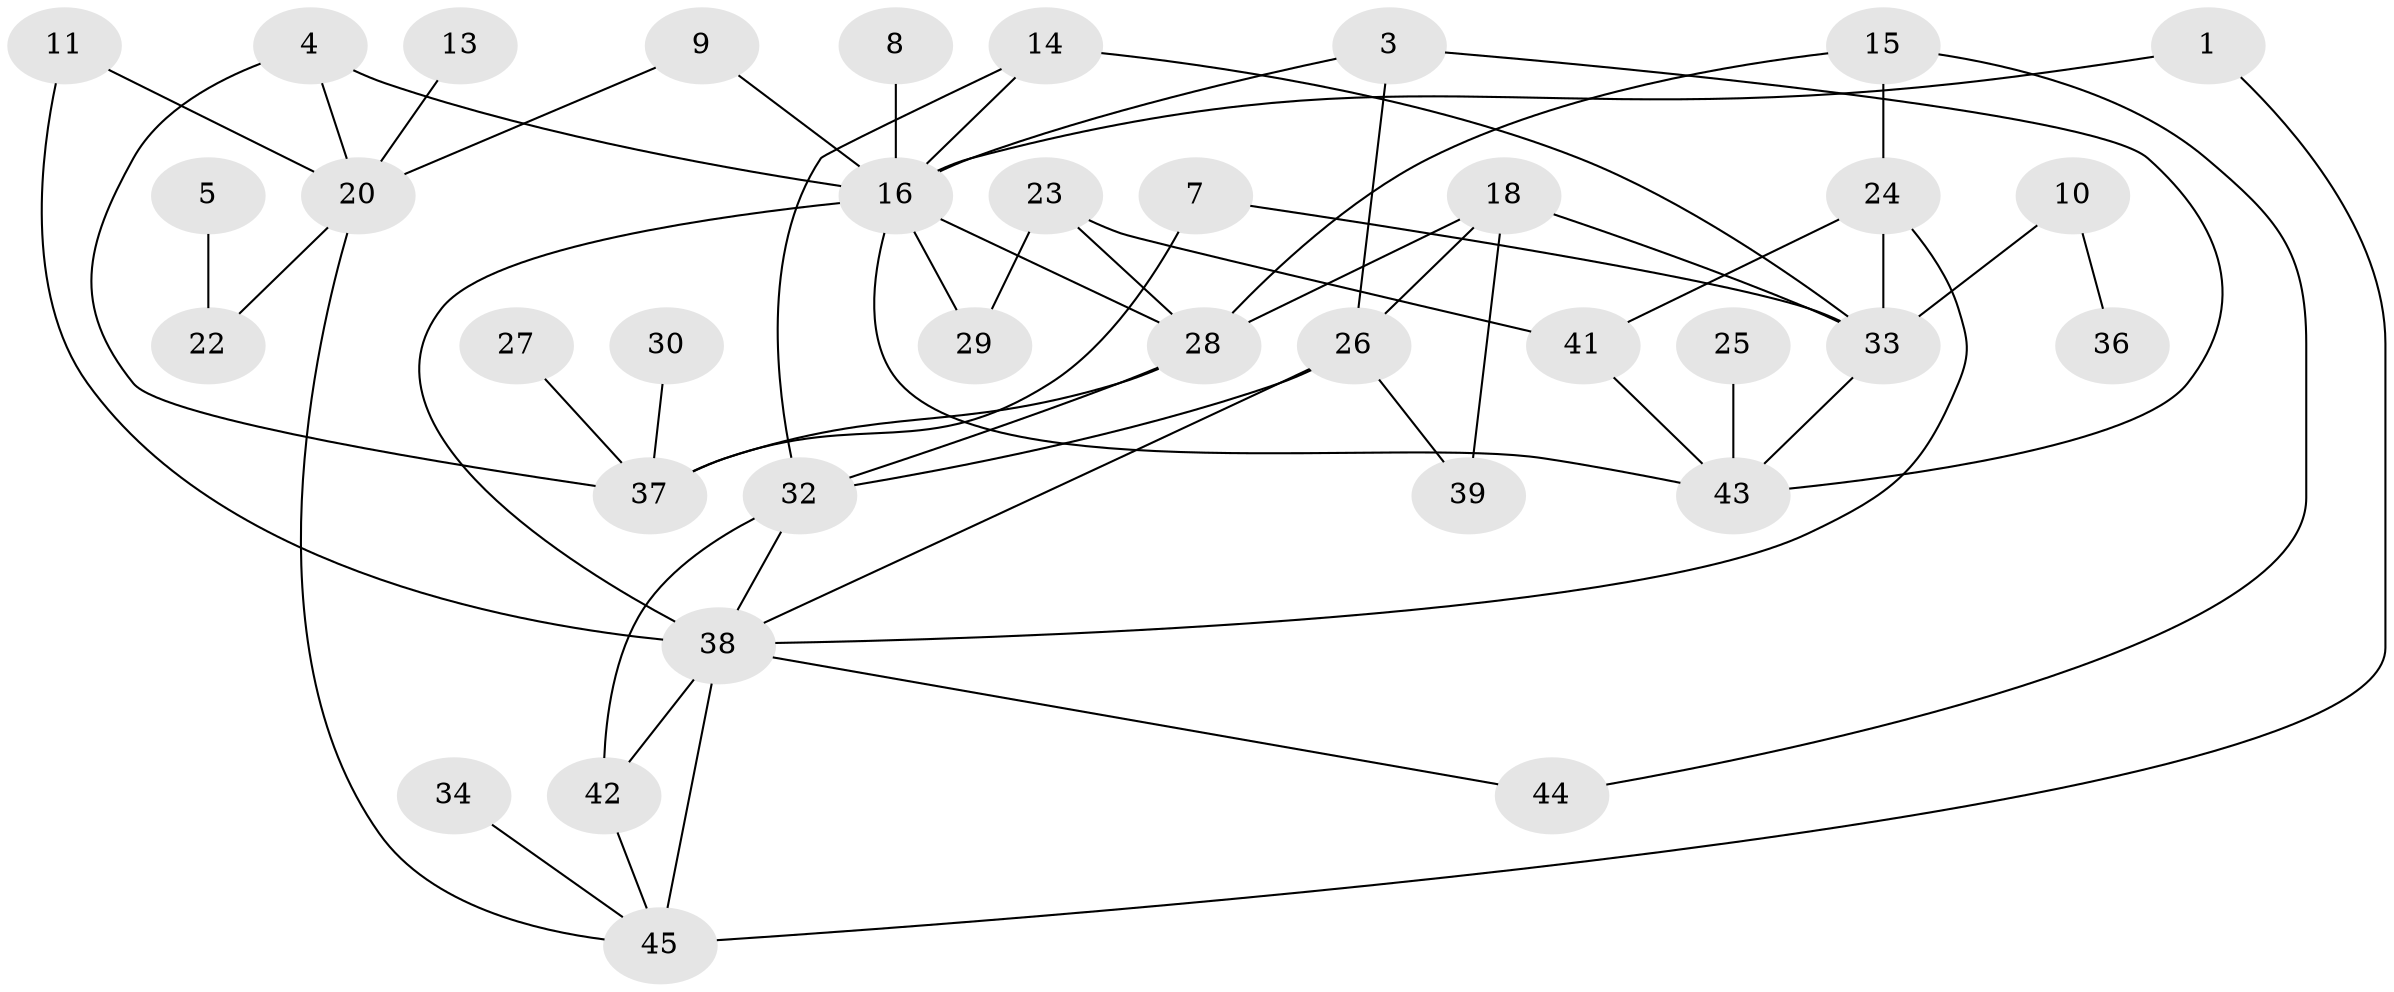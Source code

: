 // original degree distribution, {2: 0.25, 3: 0.2391304347826087, 5: 0.05434782608695652, 4: 0.13043478260869565, 0: 0.10869565217391304, 1: 0.18478260869565216, 7: 0.010869565217391304, 6: 0.010869565217391304, 11: 0.010869565217391304}
// Generated by graph-tools (version 1.1) at 2025/00/03/09/25 03:00:40]
// undirected, 36 vertices, 58 edges
graph export_dot {
graph [start="1"]
  node [color=gray90,style=filled];
  1;
  3;
  4;
  5;
  7;
  8;
  9;
  10;
  11;
  13;
  14;
  15;
  16;
  18;
  20;
  22;
  23;
  24;
  25;
  26;
  27;
  28;
  29;
  30;
  32;
  33;
  34;
  36;
  37;
  38;
  39;
  41;
  42;
  43;
  44;
  45;
  1 -- 16 [weight=1.0];
  1 -- 45 [weight=1.0];
  3 -- 16 [weight=1.0];
  3 -- 26 [weight=1.0];
  3 -- 43 [weight=1.0];
  4 -- 16 [weight=1.0];
  4 -- 20 [weight=1.0];
  4 -- 37 [weight=1.0];
  5 -- 22 [weight=1.0];
  7 -- 33 [weight=2.0];
  7 -- 37 [weight=1.0];
  8 -- 16 [weight=2.0];
  9 -- 16 [weight=1.0];
  9 -- 20 [weight=1.0];
  10 -- 33 [weight=1.0];
  10 -- 36 [weight=1.0];
  11 -- 20 [weight=1.0];
  11 -- 38 [weight=1.0];
  13 -- 20 [weight=1.0];
  14 -- 16 [weight=1.0];
  14 -- 32 [weight=1.0];
  14 -- 33 [weight=1.0];
  15 -- 24 [weight=1.0];
  15 -- 28 [weight=1.0];
  15 -- 44 [weight=1.0];
  16 -- 28 [weight=2.0];
  16 -- 29 [weight=1.0];
  16 -- 38 [weight=4.0];
  16 -- 43 [weight=1.0];
  18 -- 26 [weight=1.0];
  18 -- 28 [weight=2.0];
  18 -- 33 [weight=1.0];
  18 -- 39 [weight=1.0];
  20 -- 22 [weight=1.0];
  20 -- 45 [weight=1.0];
  23 -- 28 [weight=1.0];
  23 -- 29 [weight=1.0];
  23 -- 41 [weight=1.0];
  24 -- 33 [weight=1.0];
  24 -- 38 [weight=1.0];
  24 -- 41 [weight=1.0];
  25 -- 43 [weight=1.0];
  26 -- 32 [weight=1.0];
  26 -- 38 [weight=1.0];
  26 -- 39 [weight=1.0];
  27 -- 37 [weight=1.0];
  28 -- 32 [weight=1.0];
  28 -- 37 [weight=1.0];
  30 -- 37 [weight=1.0];
  32 -- 38 [weight=1.0];
  32 -- 42 [weight=1.0];
  33 -- 43 [weight=1.0];
  34 -- 45 [weight=1.0];
  38 -- 42 [weight=1.0];
  38 -- 44 [weight=1.0];
  38 -- 45 [weight=2.0];
  41 -- 43 [weight=1.0];
  42 -- 45 [weight=1.0];
}
